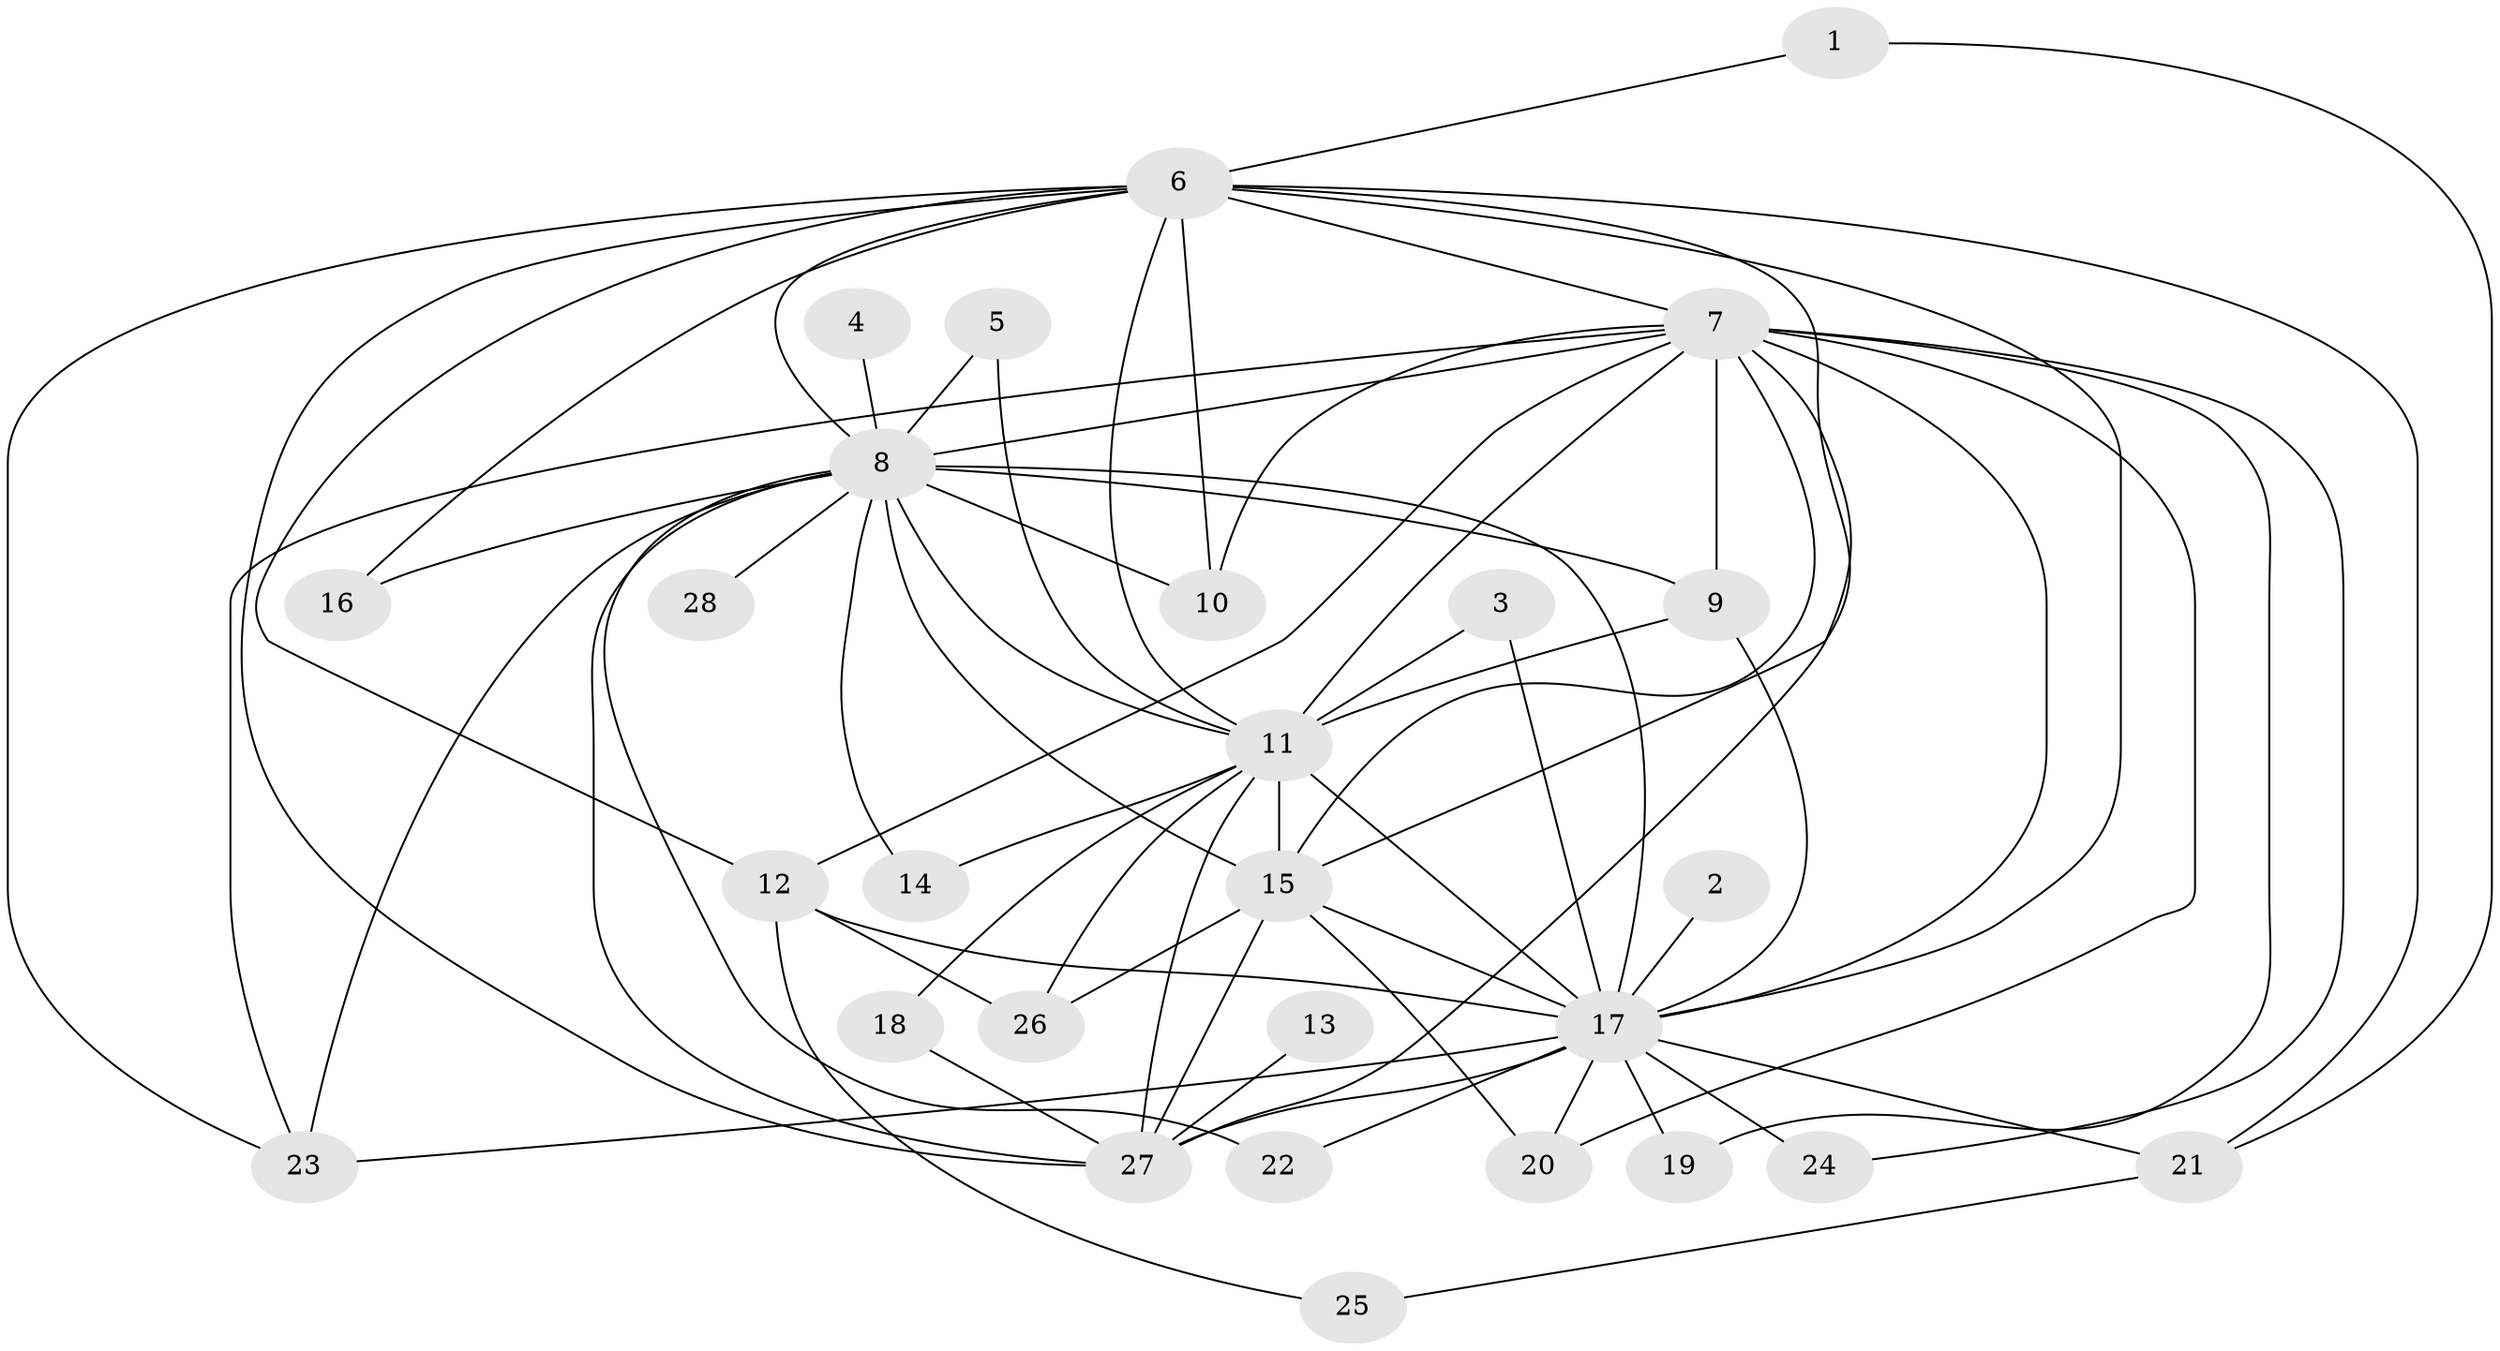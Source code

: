 // original degree distribution, {21: 0.017857142857142856, 13: 0.07142857142857142, 20: 0.017857142857142856, 14: 0.017857142857142856, 16: 0.03571428571428571, 18: 0.017857142857142856, 3: 0.26785714285714285, 2: 0.4642857142857143, 4: 0.08928571428571429}
// Generated by graph-tools (version 1.1) at 2025/49/03/09/25 03:49:40]
// undirected, 28 vertices, 67 edges
graph export_dot {
graph [start="1"]
  node [color=gray90,style=filled];
  1;
  2;
  3;
  4;
  5;
  6;
  7;
  8;
  9;
  10;
  11;
  12;
  13;
  14;
  15;
  16;
  17;
  18;
  19;
  20;
  21;
  22;
  23;
  24;
  25;
  26;
  27;
  28;
  1 -- 6 [weight=1.0];
  1 -- 21 [weight=1.0];
  2 -- 17 [weight=2.0];
  3 -- 11 [weight=1.0];
  3 -- 17 [weight=1.0];
  4 -- 8 [weight=3.0];
  5 -- 8 [weight=2.0];
  5 -- 11 [weight=1.0];
  6 -- 7 [weight=1.0];
  6 -- 8 [weight=2.0];
  6 -- 10 [weight=1.0];
  6 -- 11 [weight=2.0];
  6 -- 12 [weight=1.0];
  6 -- 15 [weight=1.0];
  6 -- 16 [weight=1.0];
  6 -- 17 [weight=4.0];
  6 -- 21 [weight=2.0];
  6 -- 23 [weight=1.0];
  6 -- 27 [weight=2.0];
  7 -- 8 [weight=3.0];
  7 -- 9 [weight=1.0];
  7 -- 10 [weight=1.0];
  7 -- 11 [weight=1.0];
  7 -- 12 [weight=1.0];
  7 -- 15 [weight=1.0];
  7 -- 17 [weight=3.0];
  7 -- 19 [weight=1.0];
  7 -- 20 [weight=1.0];
  7 -- 23 [weight=1.0];
  7 -- 24 [weight=1.0];
  7 -- 27 [weight=1.0];
  8 -- 9 [weight=1.0];
  8 -- 10 [weight=1.0];
  8 -- 11 [weight=2.0];
  8 -- 14 [weight=1.0];
  8 -- 15 [weight=2.0];
  8 -- 16 [weight=1.0];
  8 -- 17 [weight=6.0];
  8 -- 22 [weight=2.0];
  8 -- 23 [weight=1.0];
  8 -- 27 [weight=2.0];
  8 -- 28 [weight=2.0];
  9 -- 11 [weight=1.0];
  9 -- 17 [weight=1.0];
  11 -- 14 [weight=1.0];
  11 -- 15 [weight=1.0];
  11 -- 17 [weight=3.0];
  11 -- 18 [weight=1.0];
  11 -- 26 [weight=1.0];
  11 -- 27 [weight=1.0];
  12 -- 17 [weight=1.0];
  12 -- 25 [weight=1.0];
  12 -- 26 [weight=1.0];
  13 -- 27 [weight=1.0];
  15 -- 17 [weight=3.0];
  15 -- 20 [weight=1.0];
  15 -- 26 [weight=1.0];
  15 -- 27 [weight=1.0];
  17 -- 19 [weight=1.0];
  17 -- 20 [weight=1.0];
  17 -- 21 [weight=2.0];
  17 -- 22 [weight=1.0];
  17 -- 23 [weight=2.0];
  17 -- 24 [weight=2.0];
  17 -- 27 [weight=3.0];
  18 -- 27 [weight=1.0];
  21 -- 25 [weight=1.0];
}

